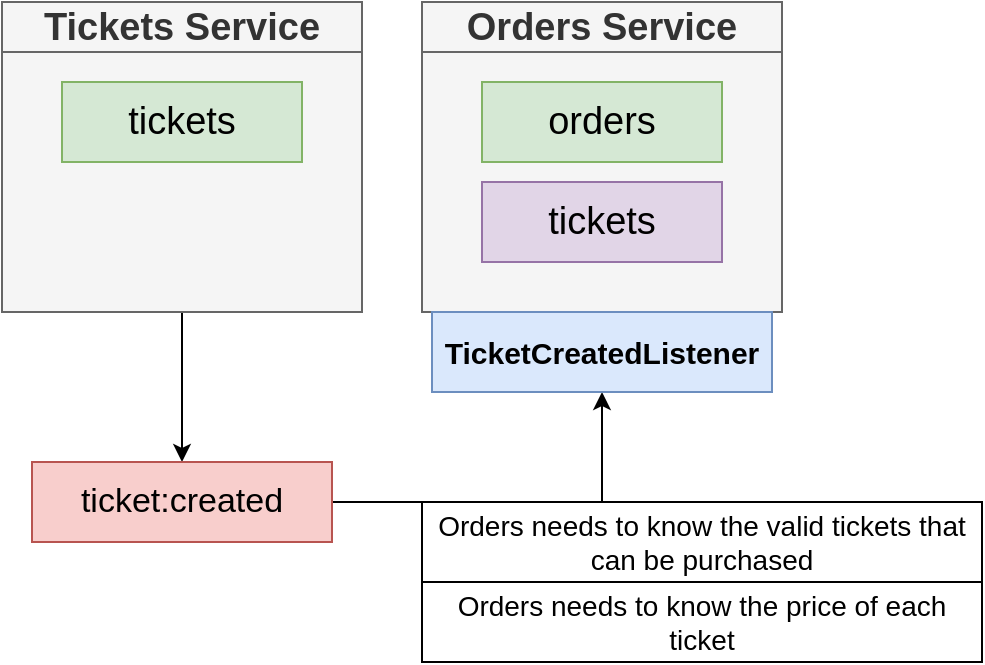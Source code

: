 <mxfile version="13.0.1" type="github" pages="4">
  <diagram id="xnCYhN0wcjJ44rRVsSE7" name="01 - listen">
    <mxGraphModel dx="858" dy="422" grid="1" gridSize="10" guides="1" tooltips="1" connect="1" arrows="1" fold="1" page="1" pageScale="1" pageWidth="1920" pageHeight="1200" math="0" shadow="0">
      <root>
        <mxCell id="0" />
        <mxCell id="1" parent="0" />
        <mxCell id="ORSE5F3cjSJSo7zAx9cc-1" value="Tickets Service" style="rounded=0;whiteSpace=wrap;html=1;fontSize=19;fillColor=#f5f5f5;strokeColor=#666666;fontColor=#333333;fontStyle=1" vertex="1" parent="1">
          <mxGeometry x="700" y="180" width="180" height="25" as="geometry" />
        </mxCell>
        <mxCell id="ORSE5F3cjSJSo7zAx9cc-2" style="edgeStyle=orthogonalEdgeStyle;rounded=0;orthogonalLoop=1;jettySize=auto;html=1;exitX=0.5;exitY=1;exitDx=0;exitDy=0;fontSize=19;" edge="1" parent="1" source="ORSE5F3cjSJSo7zAx9cc-3" target="ORSE5F3cjSJSo7zAx9cc-10">
          <mxGeometry relative="1" as="geometry" />
        </mxCell>
        <mxCell id="ORSE5F3cjSJSo7zAx9cc-3" value="" style="rounded=0;whiteSpace=wrap;html=1;fontSize=22;fillColor=#f5f5f5;strokeColor=#666666;fontColor=#333333;fontStyle=1" vertex="1" parent="1">
          <mxGeometry x="700" y="205" width="180" height="130" as="geometry" />
        </mxCell>
        <mxCell id="ORSE5F3cjSJSo7zAx9cc-4" value="Orders Service" style="rounded=0;whiteSpace=wrap;html=1;fontSize=19;fillColor=#f5f5f5;strokeColor=#666666;fontColor=#333333;fontStyle=1" vertex="1" parent="1">
          <mxGeometry x="910" y="180" width="180" height="25" as="geometry" />
        </mxCell>
        <mxCell id="ORSE5F3cjSJSo7zAx9cc-5" value="" style="rounded=0;whiteSpace=wrap;html=1;fontSize=22;fillColor=#f5f5f5;strokeColor=#666666;fontColor=#333333;fontStyle=1" vertex="1" parent="1">
          <mxGeometry x="910" y="205" width="180" height="130" as="geometry" />
        </mxCell>
        <mxCell id="ORSE5F3cjSJSo7zAx9cc-6" value="tickets" style="rounded=0;whiteSpace=wrap;html=1;fontSize=19;fillColor=#d5e8d4;strokeColor=#82b366;" vertex="1" parent="1">
          <mxGeometry x="730" y="220" width="120" height="40" as="geometry" />
        </mxCell>
        <mxCell id="ORSE5F3cjSJSo7zAx9cc-7" value="orders" style="rounded=0;whiteSpace=wrap;html=1;fontSize=19;fillColor=#d5e8d4;strokeColor=#82b366;" vertex="1" parent="1">
          <mxGeometry x="940" y="220" width="120" height="40" as="geometry" />
        </mxCell>
        <mxCell id="ORSE5F3cjSJSo7zAx9cc-8" value="tickets" style="rounded=0;whiteSpace=wrap;html=1;fontSize=19;fillColor=#e1d5e7;strokeColor=#9673a6;" vertex="1" parent="1">
          <mxGeometry x="940" y="270" width="120" height="40" as="geometry" />
        </mxCell>
        <mxCell id="ORSE5F3cjSJSo7zAx9cc-14" style="edgeStyle=orthogonalEdgeStyle;rounded=0;orthogonalLoop=1;jettySize=auto;html=1;exitX=1;exitY=0.5;exitDx=0;exitDy=0;entryX=0.5;entryY=1;entryDx=0;entryDy=0;" edge="1" parent="1" source="ORSE5F3cjSJSo7zAx9cc-10" target="ORSE5F3cjSJSo7zAx9cc-13">
          <mxGeometry relative="1" as="geometry" />
        </mxCell>
        <mxCell id="ORSE5F3cjSJSo7zAx9cc-10" value="ticket:created" style="rounded=0;whiteSpace=wrap;html=1;fontSize=17;fillColor=#f8cecc;strokeColor=#b85450;" vertex="1" parent="1">
          <mxGeometry x="715" y="410" width="150" height="40" as="geometry" />
        </mxCell>
        <mxCell id="ORSE5F3cjSJSo7zAx9cc-11" value="Orders needs to know the valid tickets that can be purchased" style="rounded=0;whiteSpace=wrap;html=1;fontSize=14;" vertex="1" parent="1">
          <mxGeometry x="910" y="430" width="280" height="40" as="geometry" />
        </mxCell>
        <mxCell id="ORSE5F3cjSJSo7zAx9cc-12" value="Orders needs to know the price of each ticket" style="rounded=0;whiteSpace=wrap;html=1;fontSize=14;" vertex="1" parent="1">
          <mxGeometry x="910" y="470" width="280" height="40" as="geometry" />
        </mxCell>
        <mxCell id="ORSE5F3cjSJSo7zAx9cc-13" value="TicketCreatedListener" style="rounded=0;whiteSpace=wrap;html=1;fontSize=15;fillColor=#dae8fc;strokeColor=#6c8ebf;fontStyle=1" vertex="1" parent="1">
          <mxGeometry x="915" y="335" width="170" height="40" as="geometry" />
        </mxCell>
      </root>
    </mxGraphModel>
  </diagram>
  <diagram id="NbMOHXKW-aE1ceOAoyQM" name="02 - qgn">
    <mxGraphModel dx="858" dy="422" grid="1" gridSize="10" guides="1" tooltips="1" connect="1" arrows="1" fold="1" page="1" pageScale="1" pageWidth="1920" pageHeight="1200" math="0" shadow="0">
      <root>
        <mxCell id="OwF_ds5M16nl4MQUx6a--0" />
        <mxCell id="OwF_ds5M16nl4MQUx6a--1" parent="OwF_ds5M16nl4MQUx6a--0" />
        <mxCell id="ZhLlfhxZzAETnSpoU_aa-0" value="Orders Service A" style="rounded=0;whiteSpace=wrap;html=1;fontSize=19;fillColor=#f5f5f5;strokeColor=#666666;fontColor=#333333;fontStyle=1" vertex="1" parent="OwF_ds5M16nl4MQUx6a--1">
          <mxGeometry x="450" y="340" width="180" height="25" as="geometry" />
        </mxCell>
        <mxCell id="ZhLlfhxZzAETnSpoU_aa-1" value="" style="rounded=0;whiteSpace=wrap;html=1;fontSize=22;fillColor=#f5f5f5;strokeColor=#666666;fontColor=#333333;fontStyle=1" vertex="1" parent="OwF_ds5M16nl4MQUx6a--1">
          <mxGeometry x="450" y="365" width="180" height="65" as="geometry" />
        </mxCell>
        <mxCell id="ZhLlfhxZzAETnSpoU_aa-4" value="Orders Service B" style="rounded=0;whiteSpace=wrap;html=1;fontSize=19;fillColor=#f5f5f5;strokeColor=#666666;fontColor=#333333;fontStyle=1" vertex="1" parent="OwF_ds5M16nl4MQUx6a--1">
          <mxGeometry x="450" y="440" width="180" height="25" as="geometry" />
        </mxCell>
        <mxCell id="ZhLlfhxZzAETnSpoU_aa-5" value="" style="rounded=0;whiteSpace=wrap;html=1;fontSize=22;fillColor=#f5f5f5;strokeColor=#666666;fontColor=#333333;fontStyle=1" vertex="1" parent="OwF_ds5M16nl4MQUx6a--1">
          <mxGeometry x="450" y="465" width="180" height="65" as="geometry" />
        </mxCell>
        <mxCell id="ZhLlfhxZzAETnSpoU_aa-6" value="Tickets Service" style="rounded=0;whiteSpace=wrap;html=1;fontSize=19;fillColor=#f5f5f5;strokeColor=#666666;fontColor=#333333;fontStyle=1" vertex="1" parent="OwF_ds5M16nl4MQUx6a--1">
          <mxGeometry x="450" y="190" width="180" height="25" as="geometry" />
        </mxCell>
        <mxCell id="ZhLlfhxZzAETnSpoU_aa-7" value="" style="rounded=0;whiteSpace=wrap;html=1;fontSize=22;fillColor=#f5f5f5;strokeColor=#666666;fontColor=#333333;fontStyle=1" vertex="1" parent="OwF_ds5M16nl4MQUx6a--1">
          <mxGeometry x="450" y="215" width="180" height="65" as="geometry" />
        </mxCell>
        <mxCell id="ZhLlfhxZzAETnSpoU_aa-10" value="NATS" style="rounded=0;whiteSpace=wrap;html=1;fontSize=19;fillColor=#f5f5f5;strokeColor=#666666;fontColor=#333333;fontStyle=1" vertex="1" parent="OwF_ds5M16nl4MQUx6a--1">
          <mxGeometry x="840" y="190" width="180" height="25" as="geometry" />
        </mxCell>
        <mxCell id="ZhLlfhxZzAETnSpoU_aa-11" value="" style="rounded=0;whiteSpace=wrap;html=1;fontSize=22;fillColor=#f5f5f5;strokeColor=#666666;fontColor=#333333;fontStyle=1" vertex="1" parent="OwF_ds5M16nl4MQUx6a--1">
          <mxGeometry x="840" y="215" width="180" height="315" as="geometry" />
        </mxCell>
        <mxCell id="ZhLlfhxZzAETnSpoU_aa-12" value="&lt;b style=&quot;font-size: 14px;&quot;&gt;Event&lt;/b&gt;&lt;br style=&quot;font-size: 14px;&quot;&gt;ticket:created" style="rounded=0;whiteSpace=wrap;html=1;fontSize=14;fillColor=#f8cecc;strokeColor=#b85450;" vertex="1" parent="OwF_ds5M16nl4MQUx6a--1">
          <mxGeometry x="630" y="475" width="110" height="40" as="geometry" />
        </mxCell>
        <mxCell id="w-v8SBg2veydvhHXY_gR-0" value="Channel &#39;ticket:created&#39;" style="rounded=0;whiteSpace=wrap;html=1;fontSize=14;fillColor=#dae8fc;strokeColor=#6c8ebf;" vertex="1" parent="OwF_ds5M16nl4MQUx6a--1">
          <mxGeometry x="850" y="237.5" width="160" height="32.5" as="geometry" />
        </mxCell>
        <mxCell id="w-v8SBg2veydvhHXY_gR-1" value="" style="rounded=0;whiteSpace=wrap;html=1;fontSize=14;fillColor=#dae8fc;strokeColor=#6c8ebf;" vertex="1" parent="OwF_ds5M16nl4MQUx6a--1">
          <mxGeometry x="850" y="270" width="160" height="250" as="geometry" />
        </mxCell>
        <mxCell id="w-v8SBg2veydvhHXY_gR-2" value="Subscription for Orders A" style="rounded=0;whiteSpace=wrap;html=1;fontSize=13;fillColor=#f5f5f5;strokeColor=#666666;fontColor=#333333;fontStyle=0" vertex="1" parent="OwF_ds5M16nl4MQUx6a--1">
          <mxGeometry x="882.5" y="365" width="95" height="55" as="geometry" />
        </mxCell>
        <mxCell id="w-v8SBg2veydvhHXY_gR-3" value="Subscription for Orders B" style="rounded=0;whiteSpace=wrap;html=1;fontSize=13;fillColor=#f5f5f5;strokeColor=#666666;fontColor=#333333;fontStyle=0" vertex="1" parent="OwF_ds5M16nl4MQUx6a--1">
          <mxGeometry x="882.5" y="420" width="95" height="55" as="geometry" />
        </mxCell>
        <mxCell id="LWep_g7rADwL56hSZr_t-0" value="&lt;b style=&quot;font-size: 14px;&quot;&gt;Event&lt;/b&gt;&lt;br style=&quot;font-size: 14px;&quot;&gt;ticket:created" style="rounded=0;whiteSpace=wrap;html=1;fontSize=14;fillColor=#f8cecc;strokeColor=#b85450;" vertex="1" parent="OwF_ds5M16nl4MQUx6a--1">
          <mxGeometry x="650" y="380" width="110" height="40" as="geometry" />
        </mxCell>
      </root>
    </mxGraphModel>
  </diagram>
  <diagram name="03 - qgn" id="3inSCm0C_Fc5QLq7gCSl">
    <mxGraphModel dx="733" dy="360" grid="1" gridSize="10" guides="1" tooltips="1" connect="1" arrows="1" fold="1" page="1" pageScale="1" pageWidth="1920" pageHeight="1200" math="0" shadow="0">
      <root>
        <mxCell id="f13K0g8XB1xMri5c8Z9y-0" />
        <mxCell id="f13K0g8XB1xMri5c8Z9y-1" parent="f13K0g8XB1xMri5c8Z9y-0" />
        <mxCell id="f13K0g8XB1xMri5c8Z9y-2" value="Orders Service A" style="rounded=0;whiteSpace=wrap;html=1;fontSize=19;fillColor=#f5f5f5;strokeColor=#666666;fontColor=#333333;fontStyle=1" vertex="1" parent="f13K0g8XB1xMri5c8Z9y-1">
          <mxGeometry x="450" y="340" width="180" height="25" as="geometry" />
        </mxCell>
        <mxCell id="f13K0g8XB1xMri5c8Z9y-3" value="" style="rounded=0;whiteSpace=wrap;html=1;fontSize=22;fillColor=#f5f5f5;strokeColor=#666666;fontColor=#333333;fontStyle=1" vertex="1" parent="f13K0g8XB1xMri5c8Z9y-1">
          <mxGeometry x="450" y="365" width="180" height="65" as="geometry" />
        </mxCell>
        <mxCell id="f13K0g8XB1xMri5c8Z9y-4" value="Orders Service B" style="rounded=0;whiteSpace=wrap;html=1;fontSize=19;fillColor=#f5f5f5;strokeColor=#666666;fontColor=#333333;fontStyle=1" vertex="1" parent="f13K0g8XB1xMri5c8Z9y-1">
          <mxGeometry x="450" y="440" width="180" height="25" as="geometry" />
        </mxCell>
        <mxCell id="f13K0g8XB1xMri5c8Z9y-5" value="" style="rounded=0;whiteSpace=wrap;html=1;fontSize=22;fillColor=#f5f5f5;strokeColor=#666666;fontColor=#333333;fontStyle=1" vertex="1" parent="f13K0g8XB1xMri5c8Z9y-1">
          <mxGeometry x="450" y="465" width="180" height="65" as="geometry" />
        </mxCell>
        <mxCell id="f13K0g8XB1xMri5c8Z9y-6" value="Tickets Service" style="rounded=0;whiteSpace=wrap;html=1;fontSize=19;fillColor=#f5f5f5;strokeColor=#666666;fontColor=#333333;fontStyle=1" vertex="1" parent="f13K0g8XB1xMri5c8Z9y-1">
          <mxGeometry x="450" y="190" width="180" height="25" as="geometry" />
        </mxCell>
        <mxCell id="f13K0g8XB1xMri5c8Z9y-7" value="" style="rounded=0;whiteSpace=wrap;html=1;fontSize=22;fillColor=#f5f5f5;strokeColor=#666666;fontColor=#333333;fontStyle=1" vertex="1" parent="f13K0g8XB1xMri5c8Z9y-1">
          <mxGeometry x="450" y="215" width="180" height="65" as="geometry" />
        </mxCell>
        <mxCell id="f13K0g8XB1xMri5c8Z9y-8" value="NATS" style="rounded=0;whiteSpace=wrap;html=1;fontSize=19;fillColor=#f5f5f5;strokeColor=#666666;fontColor=#333333;fontStyle=1" vertex="1" parent="f13K0g8XB1xMri5c8Z9y-1">
          <mxGeometry x="840" y="190" width="180" height="25" as="geometry" />
        </mxCell>
        <mxCell id="f13K0g8XB1xMri5c8Z9y-9" value="" style="rounded=0;whiteSpace=wrap;html=1;fontSize=22;fillColor=#f5f5f5;strokeColor=#666666;fontColor=#333333;fontStyle=1" vertex="1" parent="f13K0g8XB1xMri5c8Z9y-1">
          <mxGeometry x="840" y="215" width="180" height="315" as="geometry" />
        </mxCell>
        <mxCell id="f13K0g8XB1xMri5c8Z9y-11" value="Channel &#39;ticket:created&#39;" style="rounded=0;whiteSpace=wrap;html=1;fontSize=14;fillColor=#dae8fc;strokeColor=#6c8ebf;" vertex="1" parent="f13K0g8XB1xMri5c8Z9y-1">
          <mxGeometry x="850" y="237.5" width="160" height="32.5" as="geometry" />
        </mxCell>
        <mxCell id="f13K0g8XB1xMri5c8Z9y-12" value="" style="rounded=0;whiteSpace=wrap;html=1;fontSize=14;fillColor=#dae8fc;strokeColor=#6c8ebf;" vertex="1" parent="f13K0g8XB1xMri5c8Z9y-1">
          <mxGeometry x="850" y="270" width="160" height="250" as="geometry" />
        </mxCell>
        <mxCell id="f13K0g8XB1xMri5c8Z9y-15" value="Queue Group&lt;br&gt;&#39;asdf&#39;" style="rounded=0;whiteSpace=wrap;html=1;fontSize=13;" vertex="1" parent="f13K0g8XB1xMri5c8Z9y-1">
          <mxGeometry x="860" y="292.5" width="140" height="40" as="geometry" />
        </mxCell>
        <mxCell id="f13K0g8XB1xMri5c8Z9y-16" value="" style="rounded=0;whiteSpace=wrap;html=1;fontSize=13;" vertex="1" parent="f13K0g8XB1xMri5c8Z9y-1">
          <mxGeometry x="860" y="332.5" width="140" height="80" as="geometry" />
        </mxCell>
        <mxCell id="f13K0g8XB1xMri5c8Z9y-13" value="Subscription for Orders A" style="rounded=0;whiteSpace=wrap;html=1;fontSize=13;fillColor=#f5f5f5;strokeColor=#666666;fontColor=#333333;fontStyle=0" vertex="1" parent="f13K0g8XB1xMri5c8Z9y-1">
          <mxGeometry x="882.5" y="340" width="95" height="55" as="geometry" />
        </mxCell>
        <mxCell id="FhhwK9DRsQPXHS2a08th-0" value="&lt;b style=&quot;font-size: 14px;&quot;&gt;Event&lt;/b&gt;&lt;br style=&quot;font-size: 14px;&quot;&gt;ticket:created" style="rounded=0;whiteSpace=wrap;html=1;fontSize=14;fillColor=#f8cecc;strokeColor=#b85450;" vertex="1" parent="f13K0g8XB1xMri5c8Z9y-1">
          <mxGeometry x="640" y="465" width="110" height="40" as="geometry" />
        </mxCell>
        <mxCell id="FhhwK9DRsQPXHS2a08th-1" value="Queue Group&lt;br&gt;&#39;123&#39;" style="rounded=0;whiteSpace=wrap;html=1;fontSize=13;" vertex="1" parent="f13K0g8XB1xMri5c8Z9y-1">
          <mxGeometry x="860" y="430" width="140" height="40" as="geometry" />
        </mxCell>
        <mxCell id="FhhwK9DRsQPXHS2a08th-2" value="" style="rounded=0;whiteSpace=wrap;html=1;fontSize=13;" vertex="1" parent="f13K0g8XB1xMri5c8Z9y-1">
          <mxGeometry x="860" y="470" width="140" height="80" as="geometry" />
        </mxCell>
        <mxCell id="f13K0g8XB1xMri5c8Z9y-14" value="Subscription for Orders B" style="rounded=0;whiteSpace=wrap;html=1;fontSize=13;fillColor=#f5f5f5;strokeColor=#666666;fontColor=#333333;fontStyle=0" vertex="1" parent="f13K0g8XB1xMri5c8Z9y-1">
          <mxGeometry x="882.5" y="482.5" width="95" height="55" as="geometry" />
        </mxCell>
      </root>
    </mxGraphModel>
  </diagram>
  <diagram id="y_SXOssTH_gvS7M6ZISH" name="04 - id">
    <mxGraphModel dx="613" dy="302" grid="1" gridSize="10" guides="1" tooltips="1" connect="1" arrows="1" fold="1" page="1" pageScale="1" pageWidth="1920" pageHeight="1200" math="0" shadow="0">
      <root>
        <mxCell id="U5nnhxmkPqim0EIbUf6--0" />
        <mxCell id="U5nnhxmkPqim0EIbUf6--1" parent="U5nnhxmkPqim0EIbUf6--0" />
        <mxCell id="fi-J46ZypUfQe9W5iz4D-0" value="Orders Service&amp;nbsp;" style="rounded=0;whiteSpace=wrap;html=1;fontSize=19;fillColor=#f5f5f5;strokeColor=#666666;fontColor=#333333;fontStyle=1" vertex="1" parent="U5nnhxmkPqim0EIbUf6--1">
          <mxGeometry x="840" y="190" width="180" height="25" as="geometry" />
        </mxCell>
        <mxCell id="fi-J46ZypUfQe9W5iz4D-13" style="edgeStyle=orthogonalEdgeStyle;rounded=0;orthogonalLoop=1;jettySize=auto;html=1;exitX=0.5;exitY=1;exitDx=0;exitDy=0;fontSize=13;" edge="1" parent="U5nnhxmkPqim0EIbUf6--1" source="fi-J46ZypUfQe9W5iz4D-1" target="fi-J46ZypUfQe9W5iz4D-12">
          <mxGeometry relative="1" as="geometry" />
        </mxCell>
        <mxCell id="fi-J46ZypUfQe9W5iz4D-1" value="" style="rounded=0;whiteSpace=wrap;html=1;fontSize=22;fillColor=#f5f5f5;strokeColor=#666666;fontColor=#333333;fontStyle=1" vertex="1" parent="U5nnhxmkPqim0EIbUf6--1">
          <mxGeometry x="840" y="215" width="180" height="105" as="geometry" />
        </mxCell>
        <mxCell id="fi-J46ZypUfQe9W5iz4D-2" value="Tickets Service" style="rounded=0;whiteSpace=wrap;html=1;fontSize=19;fillColor=#f5f5f5;strokeColor=#666666;fontColor=#333333;fontStyle=1" vertex="1" parent="U5nnhxmkPqim0EIbUf6--1">
          <mxGeometry x="430" y="190" width="180" height="25" as="geometry" />
        </mxCell>
        <mxCell id="fi-J46ZypUfQe9W5iz4D-9" style="edgeStyle=orthogonalEdgeStyle;rounded=0;orthogonalLoop=1;jettySize=auto;html=1;exitX=1;exitY=0.5;exitDx=0;exitDy=0;fontSize=13;" edge="1" parent="U5nnhxmkPqim0EIbUf6--1" source="fi-J46ZypUfQe9W5iz4D-3" target="fi-J46ZypUfQe9W5iz4D-8">
          <mxGeometry relative="1" as="geometry" />
        </mxCell>
        <mxCell id="fi-J46ZypUfQe9W5iz4D-3" value="" style="rounded=0;whiteSpace=wrap;html=1;fontSize=22;fillColor=#f5f5f5;strokeColor=#666666;fontColor=#333333;fontStyle=1" vertex="1" parent="U5nnhxmkPqim0EIbUf6--1">
          <mxGeometry x="430" y="215" width="180" height="105" as="geometry" />
        </mxCell>
        <mxCell id="fi-J46ZypUfQe9W5iz4D-6" value="{ _id: &#39;123&#39;, title: &#39;concert&#39; }" style="rounded=0;whiteSpace=wrap;html=1;fontSize=13;fillColor=#dae8fc;strokeColor=#6c8ebf;" vertex="1" parent="U5nnhxmkPqim0EIbUf6--1">
          <mxGeometry x="440" y="237.5" width="160" height="60" as="geometry" />
        </mxCell>
        <mxCell id="fi-J46ZypUfQe9W5iz4D-10" style="edgeStyle=orthogonalEdgeStyle;rounded=0;orthogonalLoop=1;jettySize=auto;html=1;exitX=1;exitY=0.5;exitDx=0;exitDy=0;fontSize=13;" edge="1" parent="U5nnhxmkPqim0EIbUf6--1" source="fi-J46ZypUfQe9W5iz4D-8" target="fi-J46ZypUfQe9W5iz4D-1">
          <mxGeometry relative="1" as="geometry" />
        </mxCell>
        <mxCell id="fi-J46ZypUfQe9W5iz4D-8" value="{ &lt;b&gt;id&lt;/b&gt;: &#39;123&#39;, title: &#39;concert&#39; }" style="rounded=0;whiteSpace=wrap;html=1;fontSize=13;fillColor=#f8cecc;strokeColor=#b85450;" vertex="1" parent="U5nnhxmkPqim0EIbUf6--1">
          <mxGeometry x="647" y="237.5" width="160" height="60" as="geometry" />
        </mxCell>
        <mxCell id="fi-J46ZypUfQe9W5iz4D-11" value="Orders DB" style="rounded=0;whiteSpace=wrap;html=1;fontSize=19;fillColor=#f5f5f5;strokeColor=#666666;fontColor=#333333;fontStyle=1" vertex="1" parent="U5nnhxmkPqim0EIbUf6--1">
          <mxGeometry x="840" y="425" width="180" height="25" as="geometry" />
        </mxCell>
        <mxCell id="fi-J46ZypUfQe9W5iz4D-12" value="" style="rounded=0;whiteSpace=wrap;html=1;fontSize=22;fillColor=#f5f5f5;strokeColor=#666666;fontColor=#333333;fontStyle=1" vertex="1" parent="U5nnhxmkPqim0EIbUf6--1">
          <mxGeometry x="840" y="350" width="180" height="75" as="geometry" />
        </mxCell>
      </root>
    </mxGraphModel>
  </diagram>
</mxfile>
